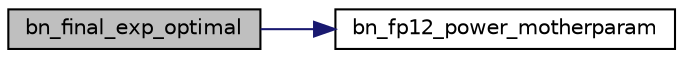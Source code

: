 digraph "bn_final_exp_optimal"
{
  edge [fontname="Helvetica",fontsize="10",labelfontname="Helvetica",labelfontsize="10"];
  node [fontname="Helvetica",fontsize="10",shape=record];
  rankdir="LR";
  Node0 [label="bn_final_exp_optimal",height=0.2,width=0.4,color="black", fillcolor="grey75", style="filled", fontcolor="black"];
  Node0 -> Node1 [color="midnightblue",fontsize="10",style="solid"];
  Node1 [label="bn_fp12_power_motherparam",height=0.2,width=0.4,color="black", fillcolor="white", style="filled",URL="$bn__final__exp_8h.html#ac17ccb985f8af522cbdd8c562447cc3c"];
}
